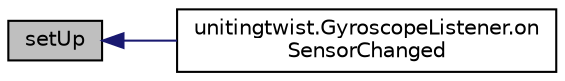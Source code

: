digraph "setUp"
{
  edge [fontname="Helvetica",fontsize="10",labelfontname="Helvetica",labelfontsize="10"];
  node [fontname="Helvetica",fontsize="10",shape=record];
  rankdir="LR";
  Node1 [label="setUp",height=0.2,width=0.4,color="black", fillcolor="grey75", style="filled", fontcolor="black"];
  Node1 -> Node2 [dir="back",color="midnightblue",fontsize="10",style="solid",fontname="Helvetica"];
  Node2 [label="unitingtwist.GyroscopeListener.on\lSensorChanged",height=0.2,width=0.4,color="black", fillcolor="white", style="filled",URL="$classunitingtwist_1_1_gyroscope_listener.html#af9fd31ff49a1d915a5c85cd04d87d30b"];
}
